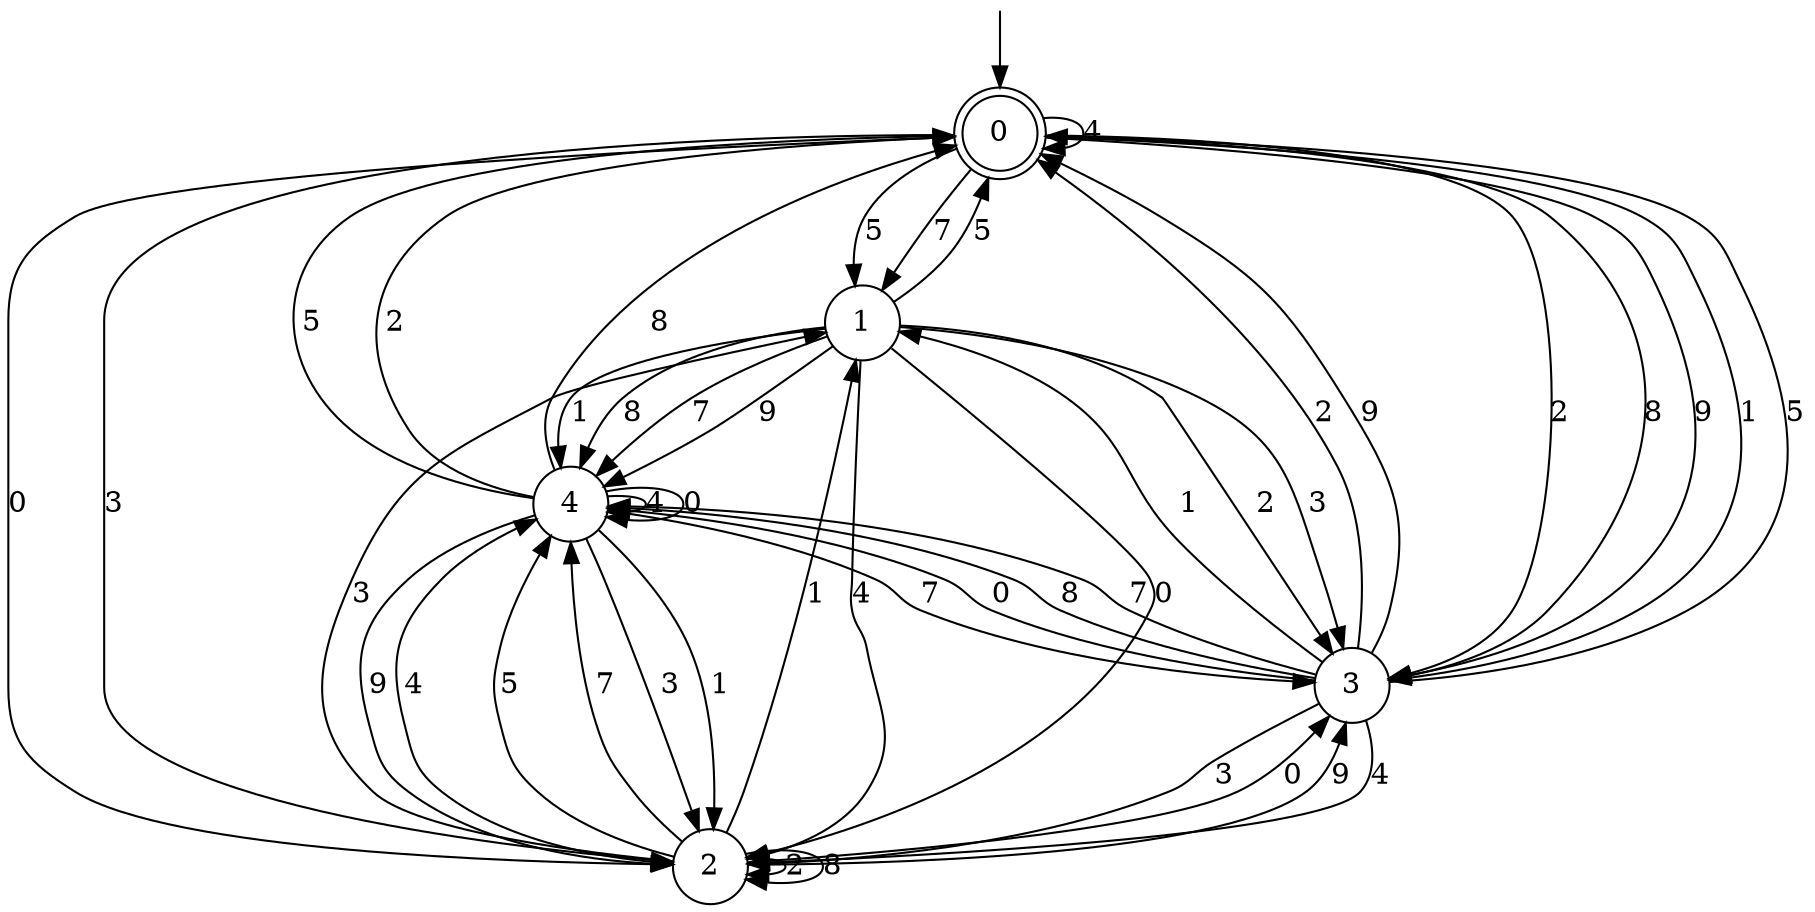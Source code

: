 digraph g {

	s0 [shape="doublecircle" label="0"];
	s1 [shape="circle" label="1"];
	s2 [shape="circle" label="2"];
	s3 [shape="circle" label="3"];
	s4 [shape="circle" label="4"];
	s0 -> s0 [label="4"];
	s0 -> s1 [label="5"];
	s0 -> s2 [label="0"];
	s0 -> s3 [label="2"];
	s0 -> s3 [label="8"];
	s0 -> s2 [label="3"];
	s0 -> s1 [label="7"];
	s0 -> s3 [label="9"];
	s0 -> s3 [label="1"];
	s1 -> s2 [label="4"];
	s1 -> s0 [label="5"];
	s1 -> s2 [label="0"];
	s1 -> s3 [label="2"];
	s1 -> s4 [label="8"];
	s1 -> s3 [label="3"];
	s1 -> s4 [label="7"];
	s1 -> s4 [label="9"];
	s1 -> s4 [label="1"];
	s2 -> s4 [label="4"];
	s2 -> s4 [label="5"];
	s2 -> s3 [label="0"];
	s2 -> s2 [label="2"];
	s2 -> s2 [label="8"];
	s2 -> s1 [label="3"];
	s2 -> s4 [label="7"];
	s2 -> s3 [label="9"];
	s2 -> s1 [label="1"];
	s3 -> s2 [label="4"];
	s3 -> s0 [label="5"];
	s3 -> s4 [label="0"];
	s3 -> s0 [label="2"];
	s3 -> s4 [label="8"];
	s3 -> s2 [label="3"];
	s3 -> s4 [label="7"];
	s3 -> s0 [label="9"];
	s3 -> s1 [label="1"];
	s4 -> s4 [label="4"];
	s4 -> s0 [label="5"];
	s4 -> s4 [label="0"];
	s4 -> s0 [label="2"];
	s4 -> s0 [label="8"];
	s4 -> s2 [label="3"];
	s4 -> s3 [label="7"];
	s4 -> s2 [label="9"];
	s4 -> s2 [label="1"];

__start0 [label="" shape="none" width="0" height="0"];
__start0 -> s0;

}
